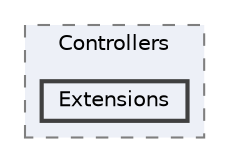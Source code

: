 digraph "D:/Projects/SECUiDEA_ERP/SECUiDEA_ERP_Server/SECUiDEA_ERP_Server/Controllers/Extensions"
{
 // LATEX_PDF_SIZE
  bgcolor="transparent";
  edge [fontname=Helvetica,fontsize=10,labelfontname=Helvetica,labelfontsize=10];
  node [fontname=Helvetica,fontsize=10,shape=box,height=0.2,width=0.4];
  compound=true
  subgraph clusterdir_a225e1f05f35e0ceb39b0d04360d61e9 {
    graph [ bgcolor="#edf0f7", pencolor="grey50", label="Controllers", fontname=Helvetica,fontsize=10 style="filled,dashed", URL="dir_a225e1f05f35e0ceb39b0d04360d61e9.html",tooltip=""]
  dir_9b93a7cd44c53599b91ee76c2f72fe09 [label="Extensions", fillcolor="#edf0f7", color="grey25", style="filled,bold", URL="dir_9b93a7cd44c53599b91ee76c2f72fe09.html",tooltip=""];
  }
}
